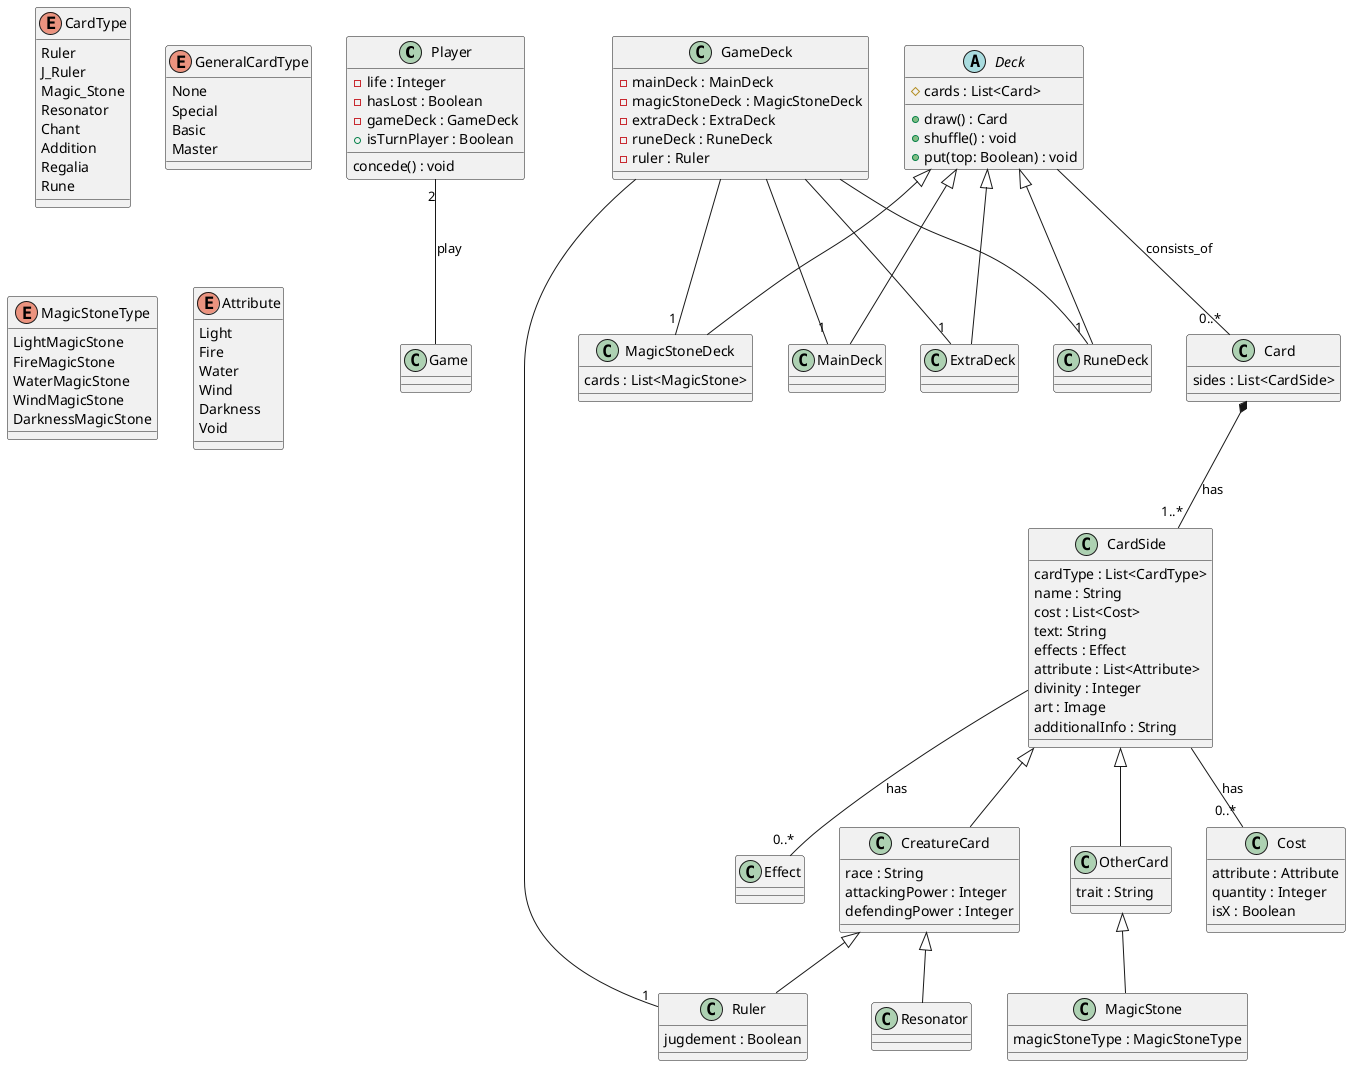 @startuml Rouge_Force

class Player {
    -life : Integer
    -hasLost : Boolean
    -gameDeck : GameDeck
    +isTurnPlayer : Boolean

    concede() : void
}

class Game {

}

class Card {
    sides : List<CardSide>
}

class CardSide {
    cardType : List<CardType>
    name : String
    cost : List<Cost>
    text: String
    effects : Effect
    attribute : List<Attribute>
    divinity : Integer
    art : Image
    additionalInfo : String
}

class CreatureCard {
    race : String
    attackingPower : Integer
    defendingPower : Integer
}

class OtherCard {
    trait : String
}

class MagicStone {
    magicStoneType : MagicStoneType
}

class Ruler {
    jugdement : Boolean
}

class Resonator {

}

class Cost {
    attribute : Attribute
    quantity : Integer
    isX : Boolean
}

class Effect {

}

abstract class Deck {
    #cards : List<Card>
    +draw() : Card
    +shuffle() : void
    +put(top: Boolean) : void
}

class MagicStoneDeck {
    cards : List<MagicStone>
}

class MainDeck {

}

class ExtraDeck {

}

class RuneDeck {

}

class GameDeck {
    -mainDeck : MainDeck
    -magicStoneDeck : MagicStoneDeck
    -extraDeck : ExtraDeck
    -runeDeck : RuneDeck
    -ruler : Ruler
}

enum CardType {
    Ruler
    J_Ruler
    Magic_Stone
    Resonator
    Chant
    Addition
    Regalia
    Rune
}

enum GeneralCardType {
    None
    Special
    Basic
    Master
}

enum MagicStoneType {
    LightMagicStone
    FireMagicStone
    WaterMagicStone
    WindMagicStone
    DarknessMagicStone
}

enum Attribute {
    Light
    Fire
    Water
    Wind
    Darkness
    Void
}

Player "2" -- Game : play
Card *-- "1..*" CardSide : has
CardSide -- "0..*" Effect : has
CardSide -- "0..*" Cost : has
Deck -- "0..*" Card : consists_of
CardSide <|-- OtherCard
CardSide <|-- CreatureCard
OtherCard <|-- MagicStone
CreatureCard <|-- Ruler
CreatureCard <|-- Resonator
Deck <|-- MagicStoneDeck
Deck <|-- MainDeck
Deck <|-- ExtraDeck
Deck <|-- RuneDeck
GameDeck -- "1" MainDeck
GameDeck -- "1" MagicStoneDeck
GameDeck -- "1" ExtraDeck
GameDeck -- "1" RuneDeck
GameDeck -- "1" Ruler




@enduml
